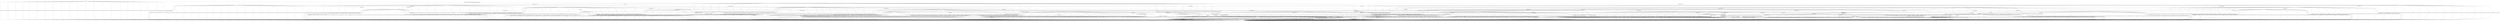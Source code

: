 digraph g {

	s0 [shape="circle" label="s0"];
	s1 [shape="circle" label="s1"];
	s2 [shape="circle" label="s2"];
	s3 [shape="circle" label="s3"];
	s4 [shape="circle" label="s4"];
	s5 [shape="circle" label="s5"];
	s6 [shape="circle" label="s6"];
	s7 [shape="circle" label="s7"];
	s8 [shape="circle" label="s8"];
	s9 [shape="circle" label="s9"];
	s10 [shape="circle" label="s10"];
	s11 [shape="circle" label="s11"];
	s12 [shape="circle" label="s12"];
	s13 [shape="circle" label="s13"];
	s14 [shape="circle" label="s14"];
	s15 [shape="circle" label="s15"];
	s16 [shape="circle" label="s16"];
	s17 [shape="circle" label="s17"];
	s18 [shape="circle" label="s18"];
	s19 [shape="circle" label="s19"];
	s20 [shape="circle" label="s20"];
	s21 [shape="circle" label="s21"];
	s22 [shape="circle" label="s22"];
	s23 [shape="circle" label="s23"];
	s24 [shape="circle" label="s24"];
	s25 [shape="circle" label="s25"];
	s26 [shape="circle" label="s26"];
	s27 [shape="circle" label="s27"];
	s28 [shape="circle" label="s28"];
	s29 [shape="circle" label="s29"];
	s30 [shape="circle" label="s30"];
	s31 [shape="circle" label="s31"];
	s0 -> s1 [label="ClientHelloRSAReset / SERVER_HELLOCERTIFICATECERTIFICATE_REQUESTSERVER_HELLO_DONE"];
	s0 -> s2 [label="ClientKeyExchange / Alert1.0ConnectionClosed"];
	s0 -> s2 [label="EmptyCertificate / Alert1.0ConnectionClosed"];
	s0 -> s2 [label="ChangeCipherSpec / Alert1.0ConnectionClosed"];
	s0 -> s2 [label="Finished / Alert1.0ConnectionClosed"];
	s0 -> s2 [label="ApplicationData / Alert2.10ConnectionClosed"];
	s0 -> s2 [label="ApplicationDataEmpty / Alert1.0ConnectionClosed"];
	s0 -> s2 [label="ClientCertificateValid / Alert1.0ConnectionClosed"];
	s0 -> s2 [label="ClientCertificateInvalid / Alert1.0ConnectionClosed"];
	s0 -> s2 [label="ClientCertificateVerify / Alert1.0ConnectionClosed"];
	s0 -> s2 [label="CertificateRequest / Alert2.10ConnectionClosed"];
	s0 -> s2 [label="HelloVerifyRequest / Alert2.10ConnectionClosed"];
	s0 -> s2 [label="DHClientKeyExchange / Alert1.0ConnectionClosed"];
	s0 -> s2 [label="DHEServerKeyExchange / Alert1.0ConnectionClosed"];
	s0 -> s2 [label="ECDHClientKeyExchange / Alert1.0ConnectionClosed"];
	s0 -> s2 [label="ECDHEServerKeyExchange / Alert1.0ConnectionClosed"];
	s0 -> s2 [label="ServerHelloDone / Alert1.0ConnectionClosed"];
	s0 -> s2 [label="Alert / Alert1.0ConnectionClosed"];
	s0 -> s2 [label="SSL2ClientHello / Alert1.0ConnectionClosed"];
	s0 -> s2 [label="HelloRequest / Alert2.10ConnectionClosed"];
	s0 -> s2 [label="EncryptedExtensionMessage / Alert1.0ConnectionClosed"];
	s0 -> s2 [label="ServerHello / Alert2.10ConnectionClosed"];
	s0 -> s2 [label="ClientCertificateVerifyInvalid / Alert1.0ConnectionClosed"];
	s1 -> s2 [label="ClientHelloRSAReset / Alert1.0ConnectionClosed"];
	s1 -> s2 [label="ClientKeyExchange / Alert1.0ConnectionClosed"];
	s1 -> s2 [label="EmptyCertificate / Alert1.0ConnectionClosed"];
	s1 -> s2 [label="ChangeCipherSpec / Alert1.0ConnectionClosed"];
	s1 -> s2 [label="Finished / Alert1.0ConnectionClosed"];
	s1 -> s2 [label="ApplicationData / Alert2.10ConnectionClosed"];
	s1 -> s2 [label="ApplicationDataEmpty / Alert1.0ConnectionClosed"];
	s1 -> s3 [label="ClientCertificateValid / Empty"];
	s1 -> s2 [label="ClientCertificateInvalid / Alert1.0ConnectionClosed"];
	s1 -> s2 [label="ClientCertificateVerify / Alert1.0ConnectionClosed"];
	s1 -> s4 [label="CertificateRequest / Empty"];
	s1 -> s2 [label="HelloVerifyRequest / Alert1.0ConnectionClosed"];
	s1 -> s2 [label="DHClientKeyExchange / Alert1.0ConnectionClosed"];
	s1 -> s2 [label="DHEServerKeyExchange / Alert1.0ConnectionClosed"];
	s1 -> s2 [label="ECDHClientKeyExchange / Alert1.0ConnectionClosed"];
	s1 -> s2 [label="ECDHEServerKeyExchange / Alert1.0ConnectionClosed"];
	s1 -> s2 [label="ServerHelloDone / Alert1.0ConnectionClosed"];
	s1 -> s2 [label="Alert / Alert1.0ConnectionClosed"];
	s1 -> s2 [label="SSL2ClientHello / Alert1.0ConnectionClosed"];
	s1 -> s2 [label="HelloRequest / Alert2.10ConnectionClosed"];
	s1 -> s2 [label="EncryptedExtensionMessage / Alert1.0ConnectionClosed"];
	s1 -> s6 [label="ServerHello / Empty"];
	s1 -> s2 [label="ClientCertificateVerifyInvalid / Alert1.0ConnectionClosed"];
	s2 -> s2 [label="ClientHelloRSAReset / ConnectionClosed"];
	s2 -> s2 [label="ClientKeyExchange / ConnectionClosed"];
	s2 -> s2 [label="EmptyCertificate / ConnectionClosed"];
	s2 -> s2 [label="ChangeCipherSpec / ConnectionClosed"];
	s2 -> s2 [label="Finished / ConnectionClosed"];
	s2 -> s2 [label="ApplicationData / ConnectionClosed"];
	s2 -> s2 [label="ApplicationDataEmpty / ConnectionClosed"];
	s2 -> s2 [label="ClientCertificateValid / ConnectionClosed"];
	s2 -> s2 [label="ClientCertificateInvalid / ConnectionClosed"];
	s2 -> s2 [label="ClientCertificateVerify / ConnectionClosed"];
	s2 -> s2 [label="CertificateRequest / ConnectionClosed"];
	s2 -> s2 [label="HelloVerifyRequest / ConnectionClosed"];
	s2 -> s2 [label="DHClientKeyExchange / ConnectionClosed"];
	s2 -> s2 [label="DHEServerKeyExchange / ConnectionClosed"];
	s2 -> s2 [label="ECDHClientKeyExchange / ConnectionClosed"];
	s2 -> s2 [label="ECDHEServerKeyExchange / ConnectionClosed"];
	s2 -> s2 [label="ServerHelloDone / ConnectionClosed"];
	s2 -> s2 [label="Alert / ConnectionClosed"];
	s2 -> s2 [label="SSL2ClientHello / ConnectionClosed"];
	s2 -> s2 [label="HelloRequest / ConnectionClosed"];
	s2 -> s2 [label="EncryptedExtensionMessage / ConnectionClosed"];
	s2 -> s2 [label="ServerHello / ConnectionClosed"];
	s2 -> s2 [label="ClientCertificateVerifyInvalid / ConnectionClosed"];
	s3 -> s2 [label="ClientHelloRSAReset / Alert1.0ConnectionClosed"];
	s3 -> s9 [label="ClientKeyExchange / Empty"];
	s3 -> s2 [label="EmptyCertificate / Alert1.0ConnectionClosed"];
	s3 -> s2 [label="ChangeCipherSpec / Alert1.0ConnectionClosed"];
	s3 -> s2 [label="Finished / Alert1.0ConnectionClosed"];
	s3 -> s2 [label="ApplicationData / Alert2.10ConnectionClosed"];
	s3 -> s2 [label="ApplicationDataEmpty / Alert1.0ConnectionClosed"];
	s3 -> s2 [label="ClientCertificateValid / Alert1.0ConnectionClosed"];
	s3 -> s2 [label="ClientCertificateInvalid / Alert1.0ConnectionClosed"];
	s3 -> s2 [label="ClientCertificateVerify / Alert1.0ConnectionClosed"];
	s3 -> s5 [label="CertificateRequest / Empty"];
	s3 -> s2 [label="HelloVerifyRequest / Alert1.0ConnectionClosed"];
	s3 -> s2 [label="DHClientKeyExchange / Alert1.0ConnectionClosed"];
	s3 -> s2 [label="DHEServerKeyExchange / Alert1.0ConnectionClosed"];
	s3 -> s2 [label="ECDHClientKeyExchange / Alert1.0ConnectionClosed"];
	s3 -> s2 [label="ECDHEServerKeyExchange / Alert1.0ConnectionClosed"];
	s3 -> s13 [label="ServerHelloDone / Empty"];
	s3 -> s2 [label="Alert / Alert1.0ConnectionClosed"];
	s3 -> s2 [label="SSL2ClientHello / Alert1.0ConnectionClosed"];
	s3 -> s2 [label="HelloRequest / Alert2.10ConnectionClosed"];
	s3 -> s2 [label="EncryptedExtensionMessage / Alert1.0ConnectionClosed"];
	s3 -> s7 [label="ServerHello / Empty"];
	s3 -> s2 [label="ClientCertificateVerifyInvalid / Alert1.0ConnectionClosed"];
	s4 -> s2 [label="ClientHelloRSAReset / Alert1.0ConnectionClosed"];
	s4 -> s2 [label="ClientKeyExchange / Alert1.0ConnectionClosed"];
	s4 -> s2 [label="EmptyCertificate / Alert1.0ConnectionClosed"];
	s4 -> s2 [label="ChangeCipherSpec / Alert1.0ConnectionClosed"];
	s4 -> s2 [label="Finished / Alert1.0ConnectionClosed"];
	s4 -> s2 [label="ApplicationData / Alert2.10ConnectionClosed"];
	s4 -> s2 [label="ApplicationDataEmpty / Alert1.0ConnectionClosed"];
	s4 -> s5 [label="ClientCertificateValid / Empty"];
	s4 -> s2 [label="ClientCertificateInvalid / Alert1.0ConnectionClosed"];
	s4 -> s2 [label="ClientCertificateVerify / Alert1.0ConnectionClosed"];
	s4 -> s2 [label="CertificateRequest / Alert1.0ConnectionClosed"];
	s4 -> s2 [label="HelloVerifyRequest / Alert1.0ConnectionClosed"];
	s4 -> s2 [label="DHClientKeyExchange / Alert1.0ConnectionClosed"];
	s4 -> s2 [label="DHEServerKeyExchange / Alert1.0ConnectionClosed"];
	s4 -> s2 [label="ECDHClientKeyExchange / Alert1.0ConnectionClosed"];
	s4 -> s2 [label="ECDHEServerKeyExchange / Alert1.0ConnectionClosed"];
	s4 -> s2 [label="ServerHelloDone / Alert1.0ConnectionClosed"];
	s4 -> s2 [label="Alert / Alert1.0ConnectionClosed"];
	s4 -> s2 [label="SSL2ClientHello / Alert1.0ConnectionClosed"];
	s4 -> s2 [label="HelloRequest / Alert2.10ConnectionClosed"];
	s4 -> s2 [label="EncryptedExtensionMessage / Alert1.0ConnectionClosed"];
	s4 -> s8 [label="ServerHello / Empty"];
	s4 -> s2 [label="ClientCertificateVerifyInvalid / Alert1.0ConnectionClosed"];
	s5 -> s2 [label="ClientHelloRSAReset / Alert1.0ConnectionClosed"];
	s5 -> s10 [label="ClientKeyExchange / Empty"];
	s5 -> s2 [label="EmptyCertificate / Alert1.0ConnectionClosed"];
	s5 -> s2 [label="ChangeCipherSpec / Alert1.0ConnectionClosed"];
	s5 -> s2 [label="Finished / Alert1.0ConnectionClosed"];
	s5 -> s2 [label="ApplicationData / Alert2.10ConnectionClosed"];
	s5 -> s2 [label="ApplicationDataEmpty / Alert1.0ConnectionClosed"];
	s5 -> s2 [label="ClientCertificateValid / Alert1.0ConnectionClosed"];
	s5 -> s2 [label="ClientCertificateInvalid / Alert1.0ConnectionClosed"];
	s5 -> s2 [label="ClientCertificateVerify / Alert1.0ConnectionClosed"];
	s5 -> s2 [label="CertificateRequest / Alert1.0ConnectionClosed"];
	s5 -> s2 [label="HelloVerifyRequest / Alert1.0ConnectionClosed"];
	s5 -> s2 [label="DHClientKeyExchange / Alert1.0ConnectionClosed"];
	s5 -> s2 [label="DHEServerKeyExchange / Alert1.0ConnectionClosed"];
	s5 -> s2 [label="ECDHClientKeyExchange / Alert1.0ConnectionClosed"];
	s5 -> s2 [label="ECDHEServerKeyExchange / Alert1.0ConnectionClosed"];
	s5 -> s15 [label="ServerHelloDone / Empty"];
	s5 -> s2 [label="Alert / Alert1.0ConnectionClosed"];
	s5 -> s2 [label="SSL2ClientHello / Alert1.0ConnectionClosed"];
	s5 -> s2 [label="HelloRequest / Alert2.10ConnectionClosed"];
	s5 -> s2 [label="EncryptedExtensionMessage / Alert1.0ConnectionClosed"];
	s5 -> s12 [label="ServerHello / Empty"];
	s5 -> s2 [label="ClientCertificateVerifyInvalid / Alert1.0ConnectionClosed"];
	s6 -> s2 [label="ClientHelloRSAReset / Alert1.0ConnectionClosed"];
	s6 -> s2 [label="ClientKeyExchange / Alert1.0ConnectionClosed"];
	s6 -> s2 [label="EmptyCertificate / Alert1.0ConnectionClosed"];
	s6 -> s2 [label="ChangeCipherSpec / Alert1.0ConnectionClosed"];
	s6 -> s2 [label="Finished / Alert1.0ConnectionClosed"];
	s6 -> s2 [label="ApplicationData / Alert2.10ConnectionClosed"];
	s6 -> s2 [label="ApplicationDataEmpty / Alert1.0ConnectionClosed"];
	s6 -> s7 [label="ClientCertificateValid / Empty"];
	s6 -> s2 [label="ClientCertificateInvalid / Alert1.0ConnectionClosed"];
	s6 -> s2 [label="ClientCertificateVerify / Alert1.0ConnectionClosed"];
	s6 -> s8 [label="CertificateRequest / Empty"];
	s6 -> s2 [label="HelloVerifyRequest / Alert1.0ConnectionClosed"];
	s6 -> s2 [label="DHClientKeyExchange / Alert1.0ConnectionClosed"];
	s6 -> s2 [label="DHEServerKeyExchange / Alert1.0ConnectionClosed"];
	s6 -> s2 [label="ECDHClientKeyExchange / Alert1.0ConnectionClosed"];
	s6 -> s2 [label="ECDHEServerKeyExchange / Alert1.0ConnectionClosed"];
	s6 -> s2 [label="ServerHelloDone / Alert1.0ConnectionClosed"];
	s6 -> s2 [label="Alert / Alert1.0ConnectionClosed"];
	s6 -> s2 [label="SSL2ClientHello / Alert1.0ConnectionClosed"];
	s6 -> s2 [label="HelloRequest / Alert2.10ConnectionClosed"];
	s6 -> s2 [label="EncryptedExtensionMessage / Alert1.0ConnectionClosed"];
	s6 -> s2 [label="ServerHello / Alert1.0ConnectionClosed"];
	s6 -> s2 [label="ClientCertificateVerifyInvalid / Alert1.0ConnectionClosed"];
	s7 -> s2 [label="ClientHelloRSAReset / Alert1.0ConnectionClosed"];
	s7 -> s11 [label="ClientKeyExchange / Empty"];
	s7 -> s2 [label="EmptyCertificate / Alert1.0ConnectionClosed"];
	s7 -> s2 [label="ChangeCipherSpec / Alert1.0ConnectionClosed"];
	s7 -> s2 [label="Finished / Alert1.0ConnectionClosed"];
	s7 -> s2 [label="ApplicationData / Alert2.10ConnectionClosed"];
	s7 -> s2 [label="ApplicationDataEmpty / Alert1.0ConnectionClosed"];
	s7 -> s2 [label="ClientCertificateValid / Alert1.0ConnectionClosed"];
	s7 -> s2 [label="ClientCertificateInvalid / Alert1.0ConnectionClosed"];
	s7 -> s2 [label="ClientCertificateVerify / Alert1.0ConnectionClosed"];
	s7 -> s12 [label="CertificateRequest / Empty"];
	s7 -> s2 [label="HelloVerifyRequest / Alert1.0ConnectionClosed"];
	s7 -> s2 [label="DHClientKeyExchange / Alert1.0ConnectionClosed"];
	s7 -> s2 [label="DHEServerKeyExchange / Alert1.0ConnectionClosed"];
	s7 -> s2 [label="ECDHClientKeyExchange / Alert1.0ConnectionClosed"];
	s7 -> s2 [label="ECDHEServerKeyExchange / Alert1.0ConnectionClosed"];
	s7 -> s16 [label="ServerHelloDone / Empty"];
	s7 -> s2 [label="Alert / Alert1.0ConnectionClosed"];
	s7 -> s2 [label="SSL2ClientHello / Alert1.0ConnectionClosed"];
	s7 -> s2 [label="HelloRequest / Alert2.10ConnectionClosed"];
	s7 -> s2 [label="EncryptedExtensionMessage / Alert1.0ConnectionClosed"];
	s7 -> s2 [label="ServerHello / Alert1.0ConnectionClosed"];
	s7 -> s2 [label="ClientCertificateVerifyInvalid / Alert1.0ConnectionClosed"];
	s8 -> s2 [label="ClientHelloRSAReset / Alert1.0ConnectionClosed"];
	s8 -> s2 [label="ClientKeyExchange / Alert1.0ConnectionClosed"];
	s8 -> s2 [label="EmptyCertificate / Alert1.0ConnectionClosed"];
	s8 -> s2 [label="ChangeCipherSpec / Alert1.0ConnectionClosed"];
	s8 -> s2 [label="Finished / Alert1.0ConnectionClosed"];
	s8 -> s2 [label="ApplicationData / Alert2.10ConnectionClosed"];
	s8 -> s2 [label="ApplicationDataEmpty / Alert1.0ConnectionClosed"];
	s8 -> s12 [label="ClientCertificateValid / Empty"];
	s8 -> s2 [label="ClientCertificateInvalid / Alert1.0ConnectionClosed"];
	s8 -> s2 [label="ClientCertificateVerify / Alert1.0ConnectionClosed"];
	s8 -> s2 [label="CertificateRequest / Alert1.0ConnectionClosed"];
	s8 -> s2 [label="HelloVerifyRequest / Alert1.0ConnectionClosed"];
	s8 -> s2 [label="DHClientKeyExchange / Alert1.0ConnectionClosed"];
	s8 -> s2 [label="DHEServerKeyExchange / Alert1.0ConnectionClosed"];
	s8 -> s2 [label="ECDHClientKeyExchange / Alert1.0ConnectionClosed"];
	s8 -> s2 [label="ECDHEServerKeyExchange / Alert1.0ConnectionClosed"];
	s8 -> s2 [label="ServerHelloDone / Alert1.0ConnectionClosed"];
	s8 -> s2 [label="Alert / Alert1.0ConnectionClosed"];
	s8 -> s2 [label="SSL2ClientHello / Alert1.0ConnectionClosed"];
	s8 -> s2 [label="HelloRequest / Alert2.10ConnectionClosed"];
	s8 -> s2 [label="EncryptedExtensionMessage / Alert1.0ConnectionClosed"];
	s8 -> s2 [label="ServerHello / Alert1.0ConnectionClosed"];
	s8 -> s2 [label="ClientCertificateVerifyInvalid / Alert1.0ConnectionClosed"];
	s9 -> s2 [label="ClientHelloRSAReset / Alert1.0ConnectionClosed"];
	s9 -> s2 [label="ClientKeyExchange / Alert1.0ConnectionClosed"];
	s9 -> s2 [label="EmptyCertificate / Alert1.0ConnectionClosed"];
	s9 -> s2 [label="ChangeCipherSpec / Alert1.0ConnectionClosed"];
	s9 -> s2 [label="Finished / Alert1.0ConnectionClosed"];
	s9 -> s2 [label="ApplicationData / Alert2.10ConnectionClosed"];
	s9 -> s2 [label="ApplicationDataEmpty / Alert1.0ConnectionClosed"];
	s9 -> s2 [label="ClientCertificateValid / Alert1.0ConnectionClosed"];
	s9 -> s2 [label="ClientCertificateInvalid / Alert1.0ConnectionClosed"];
	s9 -> s20 [label="ClientCertificateVerify / Empty"];
	s9 -> s24 [label="CertificateRequest / Empty"];
	s9 -> s2 [label="HelloVerifyRequest / Alert1.0ConnectionClosed"];
	s9 -> s2 [label="DHClientKeyExchange / Alert1.0ConnectionClosed"];
	s9 -> s2 [label="DHEServerKeyExchange / Alert1.0ConnectionClosed"];
	s9 -> s2 [label="ECDHClientKeyExchange / Alert1.0ConnectionClosed"];
	s9 -> s2 [label="ECDHEServerKeyExchange / Alert1.0ConnectionClosed"];
	s9 -> s25 [label="ServerHelloDone / Empty"];
	s9 -> s2 [label="Alert / Alert1.0ConnectionClosed"];
	s9 -> s2 [label="SSL2ClientHello / Alert1.0ConnectionClosed"];
	s9 -> s2 [label="HelloRequest / Alert2.10ConnectionClosed"];
	s9 -> s2 [label="EncryptedExtensionMessage / Alert1.0ConnectionClosed"];
	s9 -> s26 [label="ServerHello / Empty"];
	s9 -> s2 [label="ClientCertificateVerifyInvalid / Alert1.0ConnectionClosed"];
	s10 -> s2 [label="ClientHelloRSAReset / Alert1.0ConnectionClosed"];
	s10 -> s2 [label="ClientKeyExchange / Alert1.0ConnectionClosed"];
	s10 -> s2 [label="EmptyCertificate / Alert1.0ConnectionClosed"];
	s10 -> s2 [label="ChangeCipherSpec / Alert1.0ConnectionClosed"];
	s10 -> s2 [label="Finished / Alert1.0ConnectionClosed"];
	s10 -> s2 [label="ApplicationData / Alert2.10ConnectionClosed"];
	s10 -> s2 [label="ApplicationDataEmpty / Alert1.0ConnectionClosed"];
	s10 -> s2 [label="ClientCertificateValid / Alert1.0ConnectionClosed"];
	s10 -> s2 [label="ClientCertificateInvalid / Alert1.0ConnectionClosed"];
	s10 -> s21 [label="ClientCertificateVerify / Empty"];
	s10 -> s2 [label="CertificateRequest / Alert1.0ConnectionClosed"];
	s10 -> s2 [label="HelloVerifyRequest / Alert1.0ConnectionClosed"];
	s10 -> s2 [label="DHClientKeyExchange / Alert1.0ConnectionClosed"];
	s10 -> s2 [label="DHEServerKeyExchange / Alert1.0ConnectionClosed"];
	s10 -> s2 [label="ECDHClientKeyExchange / Alert1.0ConnectionClosed"];
	s10 -> s2 [label="ECDHEServerKeyExchange / Alert1.0ConnectionClosed"];
	s10 -> s28 [label="ServerHelloDone / Empty"];
	s10 -> s2 [label="Alert / Alert1.0ConnectionClosed"];
	s10 -> s2 [label="SSL2ClientHello / Alert1.0ConnectionClosed"];
	s10 -> s2 [label="HelloRequest / Alert2.10ConnectionClosed"];
	s10 -> s2 [label="EncryptedExtensionMessage / Alert1.0ConnectionClosed"];
	s10 -> s29 [label="ServerHello / Empty"];
	s10 -> s2 [label="ClientCertificateVerifyInvalid / Alert1.0ConnectionClosed"];
	s11 -> s2 [label="ClientHelloRSAReset / Alert1.0ConnectionClosed"];
	s11 -> s2 [label="ClientKeyExchange / Alert1.0ConnectionClosed"];
	s11 -> s2 [label="EmptyCertificate / Alert1.0ConnectionClosed"];
	s11 -> s2 [label="ChangeCipherSpec / Alert1.0ConnectionClosed"];
	s11 -> s2 [label="Finished / Alert1.0ConnectionClosed"];
	s11 -> s2 [label="ApplicationData / Alert2.10ConnectionClosed"];
	s11 -> s2 [label="ApplicationDataEmpty / Alert1.0ConnectionClosed"];
	s11 -> s2 [label="ClientCertificateValid / Alert1.0ConnectionClosed"];
	s11 -> s2 [label="ClientCertificateInvalid / Alert1.0ConnectionClosed"];
	s11 -> s23 [label="ClientCertificateVerify / Empty"];
	s11 -> s29 [label="CertificateRequest / Empty"];
	s11 -> s2 [label="HelloVerifyRequest / Alert1.0ConnectionClosed"];
	s11 -> s2 [label="DHClientKeyExchange / Alert1.0ConnectionClosed"];
	s11 -> s2 [label="DHEServerKeyExchange / Alert1.0ConnectionClosed"];
	s11 -> s2 [label="ECDHClientKeyExchange / Alert1.0ConnectionClosed"];
	s11 -> s2 [label="ECDHEServerKeyExchange / Alert1.0ConnectionClosed"];
	s11 -> s31 [label="ServerHelloDone / Empty"];
	s11 -> s2 [label="Alert / Alert1.0ConnectionClosed"];
	s11 -> s2 [label="SSL2ClientHello / Alert1.0ConnectionClosed"];
	s11 -> s2 [label="HelloRequest / Alert2.10ConnectionClosed"];
	s11 -> s2 [label="EncryptedExtensionMessage / Alert1.0ConnectionClosed"];
	s11 -> s2 [label="ServerHello / Alert1.0ConnectionClosed"];
	s11 -> s2 [label="ClientCertificateVerifyInvalid / Alert1.0ConnectionClosed"];
	s12 -> s2 [label="ClientHelloRSAReset / Alert1.0ConnectionClosed"];
	s12 -> s18 [label="ClientKeyExchange / Empty"];
	s12 -> s2 [label="EmptyCertificate / Alert1.0ConnectionClosed"];
	s12 -> s2 [label="ChangeCipherSpec / Alert1.0ConnectionClosed"];
	s12 -> s2 [label="Finished / Alert1.0ConnectionClosed"];
	s12 -> s2 [label="ApplicationData / Alert2.10ConnectionClosed"];
	s12 -> s2 [label="ApplicationDataEmpty / Alert1.0ConnectionClosed"];
	s12 -> s2 [label="ClientCertificateValid / Alert1.0ConnectionClosed"];
	s12 -> s2 [label="ClientCertificateInvalid / Alert1.0ConnectionClosed"];
	s12 -> s2 [label="ClientCertificateVerify / Alert1.0ConnectionClosed"];
	s12 -> s2 [label="CertificateRequest / Alert1.0ConnectionClosed"];
	s12 -> s2 [label="HelloVerifyRequest / Alert1.0ConnectionClosed"];
	s12 -> s2 [label="DHClientKeyExchange / Alert1.0ConnectionClosed"];
	s12 -> s2 [label="DHEServerKeyExchange / Alert1.0ConnectionClosed"];
	s12 -> s2 [label="ECDHClientKeyExchange / Alert1.0ConnectionClosed"];
	s12 -> s2 [label="ECDHEServerKeyExchange / Alert1.0ConnectionClosed"];
	s12 -> s30 [label="ServerHelloDone / Empty"];
	s12 -> s2 [label="Alert / Alert1.0ConnectionClosed"];
	s12 -> s2 [label="SSL2ClientHello / Alert1.0ConnectionClosed"];
	s12 -> s2 [label="HelloRequest / Alert2.10ConnectionClosed"];
	s12 -> s2 [label="EncryptedExtensionMessage / Alert1.0ConnectionClosed"];
	s12 -> s2 [label="ServerHello / Alert1.0ConnectionClosed"];
	s12 -> s2 [label="ClientCertificateVerifyInvalid / Alert1.0ConnectionClosed"];
	s13 -> s2 [label="ClientHelloRSAReset / Alert1.0ConnectionClosed"];
	s13 -> s14 [label="ClientKeyExchange / Empty"];
	s13 -> s2 [label="EmptyCertificate / Alert1.0ConnectionClosed"];
	s13 -> s2 [label="ChangeCipherSpec / Alert1.0ConnectionClosed"];
	s13 -> s2 [label="Finished / Alert1.0ConnectionClosed"];
	s13 -> s2 [label="ApplicationData / Alert2.10ConnectionClosed"];
	s13 -> s2 [label="ApplicationDataEmpty / Alert1.0ConnectionClosed"];
	s13 -> s2 [label="ClientCertificateValid / Alert1.0ConnectionClosed"];
	s13 -> s2 [label="ClientCertificateInvalid / Alert1.0ConnectionClosed"];
	s13 -> s2 [label="ClientCertificateVerify / Alert1.0ConnectionClosed"];
	s13 -> s15 [label="CertificateRequest / Empty"];
	s13 -> s2 [label="HelloVerifyRequest / Alert1.0ConnectionClosed"];
	s13 -> s2 [label="DHClientKeyExchange / Alert1.0ConnectionClosed"];
	s13 -> s2 [label="DHEServerKeyExchange / Alert1.0ConnectionClosed"];
	s13 -> s2 [label="ECDHClientKeyExchange / Alert1.0ConnectionClosed"];
	s13 -> s2 [label="ECDHEServerKeyExchange / Alert1.0ConnectionClosed"];
	s13 -> s2 [label="ServerHelloDone / Alert1.0ConnectionClosed"];
	s13 -> s2 [label="Alert / Alert1.0ConnectionClosed"];
	s13 -> s2 [label="SSL2ClientHello / Alert1.0ConnectionClosed"];
	s13 -> s2 [label="HelloRequest / Alert2.10ConnectionClosed"];
	s13 -> s2 [label="EncryptedExtensionMessage / Alert1.0ConnectionClosed"];
	s13 -> s16 [label="ServerHello / Empty"];
	s13 -> s2 [label="ClientCertificateVerifyInvalid / Alert1.0ConnectionClosed"];
	s14 -> s2 [label="ClientHelloRSAReset / Alert1.0ConnectionClosed"];
	s14 -> s2 [label="ClientKeyExchange / Alert1.0ConnectionClosed"];
	s14 -> s2 [label="EmptyCertificate / Alert1.0ConnectionClosed"];
	s14 -> s2 [label="ChangeCipherSpec / Alert1.0ConnectionClosed"];
	s14 -> s2 [label="Finished / Alert1.0ConnectionClosed"];
	s14 -> s2 [label="ApplicationData / Alert2.10ConnectionClosed"];
	s14 -> s2 [label="ApplicationDataEmpty / Alert1.0ConnectionClosed"];
	s14 -> s2 [label="ClientCertificateValid / Alert1.0ConnectionClosed"];
	s14 -> s2 [label="ClientCertificateInvalid / Alert1.0ConnectionClosed"];
	s14 -> s22 [label="ClientCertificateVerify / Empty"];
	s14 -> s28 [label="CertificateRequest / Empty"];
	s14 -> s2 [label="HelloVerifyRequest / Alert1.0ConnectionClosed"];
	s14 -> s2 [label="DHClientKeyExchange / Alert1.0ConnectionClosed"];
	s14 -> s2 [label="DHEServerKeyExchange / Alert1.0ConnectionClosed"];
	s14 -> s2 [label="ECDHClientKeyExchange / Alert1.0ConnectionClosed"];
	s14 -> s2 [label="ECDHEServerKeyExchange / Alert1.0ConnectionClosed"];
	s14 -> s2 [label="ServerHelloDone / Alert1.0ConnectionClosed"];
	s14 -> s2 [label="Alert / Alert1.0ConnectionClosed"];
	s14 -> s2 [label="SSL2ClientHello / Alert1.0ConnectionClosed"];
	s14 -> s2 [label="HelloRequest / Alert2.10ConnectionClosed"];
	s14 -> s2 [label="EncryptedExtensionMessage / Alert1.0ConnectionClosed"];
	s14 -> s31 [label="ServerHello / Empty"];
	s14 -> s2 [label="ClientCertificateVerifyInvalid / Alert1.0ConnectionClosed"];
	s15 -> s2 [label="ClientHelloRSAReset / Alert1.0ConnectionClosed"];
	s15 -> s17 [label="ClientKeyExchange / Empty"];
	s15 -> s2 [label="EmptyCertificate / Alert1.0ConnectionClosed"];
	s15 -> s2 [label="ChangeCipherSpec / Alert1.0ConnectionClosed"];
	s15 -> s2 [label="Finished / Alert1.0ConnectionClosed"];
	s15 -> s2 [label="ApplicationData / Alert2.10ConnectionClosed"];
	s15 -> s2 [label="ApplicationDataEmpty / Alert1.0ConnectionClosed"];
	s15 -> s2 [label="ClientCertificateValid / Alert1.0ConnectionClosed"];
	s15 -> s2 [label="ClientCertificateInvalid / Alert1.0ConnectionClosed"];
	s15 -> s2 [label="ClientCertificateVerify / Alert1.0ConnectionClosed"];
	s15 -> s2 [label="CertificateRequest / Alert1.0ConnectionClosed"];
	s15 -> s2 [label="HelloVerifyRequest / Alert1.0ConnectionClosed"];
	s15 -> s2 [label="DHClientKeyExchange / Alert1.0ConnectionClosed"];
	s15 -> s2 [label="DHEServerKeyExchange / Alert1.0ConnectionClosed"];
	s15 -> s2 [label="ECDHClientKeyExchange / Alert1.0ConnectionClosed"];
	s15 -> s2 [label="ECDHEServerKeyExchange / Alert1.0ConnectionClosed"];
	s15 -> s2 [label="ServerHelloDone / Alert1.0ConnectionClosed"];
	s15 -> s2 [label="Alert / Alert1.0ConnectionClosed"];
	s15 -> s2 [label="SSL2ClientHello / Alert1.0ConnectionClosed"];
	s15 -> s2 [label="HelloRequest / Alert2.10ConnectionClosed"];
	s15 -> s2 [label="EncryptedExtensionMessage / Alert1.0ConnectionClosed"];
	s15 -> s30 [label="ServerHello / Empty"];
	s15 -> s2 [label="ClientCertificateVerifyInvalid / Alert1.0ConnectionClosed"];
	s16 -> s2 [label="ClientHelloRSAReset / Alert1.0ConnectionClosed"];
	s16 -> s19 [label="ClientKeyExchange / Empty"];
	s16 -> s2 [label="EmptyCertificate / Alert1.0ConnectionClosed"];
	s16 -> s2 [label="ChangeCipherSpec / Alert1.0ConnectionClosed"];
	s16 -> s2 [label="Finished / Alert1.0ConnectionClosed"];
	s16 -> s2 [label="ApplicationData / Alert2.10ConnectionClosed"];
	s16 -> s2 [label="ApplicationDataEmpty / Alert1.0ConnectionClosed"];
	s16 -> s2 [label="ClientCertificateValid / Alert1.0ConnectionClosed"];
	s16 -> s2 [label="ClientCertificateInvalid / Alert1.0ConnectionClosed"];
	s16 -> s2 [label="ClientCertificateVerify / Alert1.0ConnectionClosed"];
	s16 -> s30 [label="CertificateRequest / Empty"];
	s16 -> s2 [label="HelloVerifyRequest / Alert1.0ConnectionClosed"];
	s16 -> s2 [label="DHClientKeyExchange / Alert1.0ConnectionClosed"];
	s16 -> s2 [label="DHEServerKeyExchange / Alert1.0ConnectionClosed"];
	s16 -> s2 [label="ECDHClientKeyExchange / Alert1.0ConnectionClosed"];
	s16 -> s2 [label="ECDHEServerKeyExchange / Alert1.0ConnectionClosed"];
	s16 -> s2 [label="ServerHelloDone / Alert1.0ConnectionClosed"];
	s16 -> s2 [label="Alert / Alert1.0ConnectionClosed"];
	s16 -> s2 [label="SSL2ClientHello / Alert1.0ConnectionClosed"];
	s16 -> s2 [label="HelloRequest / Alert2.10ConnectionClosed"];
	s16 -> s2 [label="EncryptedExtensionMessage / Alert1.0ConnectionClosed"];
	s16 -> s2 [label="ServerHello / Alert1.0ConnectionClosed"];
	s16 -> s2 [label="ClientCertificateVerifyInvalid / Alert1.0ConnectionClosed"];
	s17 -> s2 [label="ClientHelloRSAReset / Alert1.0ConnectionClosed"];
	s17 -> s2 [label="ClientKeyExchange / Alert1.0ConnectionClosed"];
	s17 -> s2 [label="EmptyCertificate / Alert1.0ConnectionClosed"];
	s17 -> s2 [label="ChangeCipherSpec / Alert1.0ConnectionClosed"];
	s17 -> s2 [label="Finished / Alert1.0ConnectionClosed"];
	s17 -> s2 [label="ApplicationData / Alert2.10ConnectionClosed"];
	s17 -> s2 [label="ApplicationDataEmpty / Alert1.0ConnectionClosed"];
	s17 -> s2 [label="ClientCertificateValid / Alert1.0ConnectionClosed"];
	s17 -> s2 [label="ClientCertificateInvalid / Alert1.0ConnectionClosed"];
	s17 -> s28 [label="ClientCertificateVerify / Empty"];
	s17 -> s2 [label="CertificateRequest / Alert1.0ConnectionClosed"];
	s17 -> s2 [label="HelloVerifyRequest / Alert1.0ConnectionClosed"];
	s17 -> s2 [label="DHClientKeyExchange / Alert1.0ConnectionClosed"];
	s17 -> s2 [label="DHEServerKeyExchange / Alert1.0ConnectionClosed"];
	s17 -> s2 [label="ECDHClientKeyExchange / Alert1.0ConnectionClosed"];
	s17 -> s2 [label="ECDHEServerKeyExchange / Alert1.0ConnectionClosed"];
	s17 -> s2 [label="ServerHelloDone / Alert1.0ConnectionClosed"];
	s17 -> s2 [label="Alert / Alert1.0ConnectionClosed"];
	s17 -> s2 [label="SSL2ClientHello / Alert1.0ConnectionClosed"];
	s17 -> s2 [label="HelloRequest / Alert2.10ConnectionClosed"];
	s17 -> s2 [label="EncryptedExtensionMessage / Alert1.0ConnectionClosed"];
	s17 -> s29 [label="ServerHello / Empty"];
	s17 -> s2 [label="ClientCertificateVerifyInvalid / Alert1.0ConnectionClosed"];
	s18 -> s2 [label="ClientHelloRSAReset / Alert1.0ConnectionClosed"];
	s18 -> s2 [label="ClientKeyExchange / Alert1.0ConnectionClosed"];
	s18 -> s2 [label="EmptyCertificate / Alert1.0ConnectionClosed"];
	s18 -> s2 [label="ChangeCipherSpec / Alert1.0ConnectionClosed"];
	s18 -> s2 [label="Finished / Alert1.0ConnectionClosed"];
	s18 -> s2 [label="ApplicationData / Alert2.10ConnectionClosed"];
	s18 -> s2 [label="ApplicationDataEmpty / Alert1.0ConnectionClosed"];
	s18 -> s2 [label="ClientCertificateValid / Alert1.0ConnectionClosed"];
	s18 -> s2 [label="ClientCertificateInvalid / Alert1.0ConnectionClosed"];
	s18 -> s29 [label="ClientCertificateVerify / Empty"];
	s18 -> s2 [label="CertificateRequest / Alert1.0ConnectionClosed"];
	s18 -> s2 [label="HelloVerifyRequest / Alert1.0ConnectionClosed"];
	s18 -> s2 [label="DHClientKeyExchange / Alert1.0ConnectionClosed"];
	s18 -> s2 [label="DHEServerKeyExchange / Alert1.0ConnectionClosed"];
	s18 -> s2 [label="ECDHClientKeyExchange / Alert1.0ConnectionClosed"];
	s18 -> s2 [label="ECDHEServerKeyExchange / Alert1.0ConnectionClosed"];
	s18 -> s29 [label="ServerHelloDone / Empty"];
	s18 -> s2 [label="Alert / Alert1.0ConnectionClosed"];
	s18 -> s2 [label="SSL2ClientHello / Alert1.0ConnectionClosed"];
	s18 -> s2 [label="HelloRequest / Alert2.10ConnectionClosed"];
	s18 -> s2 [label="EncryptedExtensionMessage / Alert1.0ConnectionClosed"];
	s18 -> s2 [label="ServerHello / Alert1.0ConnectionClosed"];
	s18 -> s2 [label="ClientCertificateVerifyInvalid / Alert1.0ConnectionClosed"];
	s19 -> s2 [label="ClientHelloRSAReset / Alert1.0ConnectionClosed"];
	s19 -> s2 [label="ClientKeyExchange / Alert1.0ConnectionClosed"];
	s19 -> s2 [label="EmptyCertificate / Alert1.0ConnectionClosed"];
	s19 -> s2 [label="ChangeCipherSpec / Alert1.0ConnectionClosed"];
	s19 -> s2 [label="Finished / Alert1.0ConnectionClosed"];
	s19 -> s2 [label="ApplicationData / Alert2.10ConnectionClosed"];
	s19 -> s2 [label="ApplicationDataEmpty / Alert1.0ConnectionClosed"];
	s19 -> s2 [label="ClientCertificateValid / Alert1.0ConnectionClosed"];
	s19 -> s2 [label="ClientCertificateInvalid / Alert1.0ConnectionClosed"];
	s19 -> s31 [label="ClientCertificateVerify / Empty"];
	s19 -> s29 [label="CertificateRequest / Empty"];
	s19 -> s2 [label="HelloVerifyRequest / Alert1.0ConnectionClosed"];
	s19 -> s2 [label="DHClientKeyExchange / Alert1.0ConnectionClosed"];
	s19 -> s2 [label="DHEServerKeyExchange / Alert1.0ConnectionClosed"];
	s19 -> s2 [label="ECDHClientKeyExchange / Alert1.0ConnectionClosed"];
	s19 -> s2 [label="ECDHEServerKeyExchange / Alert1.0ConnectionClosed"];
	s19 -> s2 [label="ServerHelloDone / Alert1.0ConnectionClosed"];
	s19 -> s2 [label="Alert / Alert1.0ConnectionClosed"];
	s19 -> s2 [label="SSL2ClientHello / Alert1.0ConnectionClosed"];
	s19 -> s2 [label="HelloRequest / Alert2.10ConnectionClosed"];
	s19 -> s2 [label="EncryptedExtensionMessage / Alert1.0ConnectionClosed"];
	s19 -> s2 [label="ServerHello / Alert1.0ConnectionClosed"];
	s19 -> s2 [label="ClientCertificateVerifyInvalid / Alert1.0ConnectionClosed"];
	s20 -> s2 [label="ClientHelloRSAReset / Alert1.0ConnectionClosed"];
	s20 -> s2 [label="ClientKeyExchange / Alert1.0ConnectionClosed"];
	s20 -> s2 [label="EmptyCertificate / Alert1.0ConnectionClosed"];
	s20 -> s27 [label="ChangeCipherSpec / Empty"];
	s20 -> s2 [label="Finished / Alert1.0ConnectionClosed"];
	s20 -> s2 [label="ApplicationData / Alert2.10ConnectionClosed"];
	s20 -> s2 [label="ApplicationDataEmpty / Alert1.0ConnectionClosed"];
	s20 -> s2 [label="ClientCertificateValid / Alert1.0ConnectionClosed"];
	s20 -> s2 [label="ClientCertificateInvalid / Alert1.0ConnectionClosed"];
	s20 -> s2 [label="ClientCertificateVerify / Alert1.0ConnectionClosed"];
	s20 -> s21 [label="CertificateRequest / Empty"];
	s20 -> s2 [label="HelloVerifyRequest / Alert1.0ConnectionClosed"];
	s20 -> s2 [label="DHClientKeyExchange / Alert1.0ConnectionClosed"];
	s20 -> s2 [label="DHEServerKeyExchange / Alert1.0ConnectionClosed"];
	s20 -> s2 [label="ECDHClientKeyExchange / Alert1.0ConnectionClosed"];
	s20 -> s2 [label="ECDHEServerKeyExchange / Alert1.0ConnectionClosed"];
	s20 -> s22 [label="ServerHelloDone / Empty"];
	s20 -> s2 [label="Alert / Alert1.0ConnectionClosed"];
	s20 -> s2 [label="SSL2ClientHello / Alert1.0ConnectionClosed"];
	s20 -> s2 [label="HelloRequest / Alert2.10ConnectionClosed"];
	s20 -> s2 [label="EncryptedExtensionMessage / Alert1.0ConnectionClosed"];
	s20 -> s23 [label="ServerHello / Empty"];
	s20 -> s2 [label="ClientCertificateVerifyInvalid / Alert1.0ConnectionClosed"];
	s21 -> s2 [label="ClientHelloRSAReset / Alert1.0ConnectionClosed"];
	s21 -> s2 [label="ClientKeyExchange / Alert1.0ConnectionClosed"];
	s21 -> s2 [label="EmptyCertificate / Alert1.0ConnectionClosed"];
	s21 -> s24 [label="ChangeCipherSpec / Empty"];
	s21 -> s2 [label="Finished / Alert1.0ConnectionClosed"];
	s21 -> s2 [label="ApplicationData / Alert2.10ConnectionClosed"];
	s21 -> s2 [label="ApplicationDataEmpty / Alert1.0ConnectionClosed"];
	s21 -> s2 [label="ClientCertificateValid / Alert1.0ConnectionClosed"];
	s21 -> s2 [label="ClientCertificateInvalid / Alert1.0ConnectionClosed"];
	s21 -> s2 [label="ClientCertificateVerify / Alert1.0ConnectionClosed"];
	s21 -> s2 [label="CertificateRequest / Alert1.0ConnectionClosed"];
	s21 -> s2 [label="HelloVerifyRequest / Alert1.0ConnectionClosed"];
	s21 -> s2 [label="DHClientKeyExchange / Alert1.0ConnectionClosed"];
	s21 -> s2 [label="DHEServerKeyExchange / Alert1.0ConnectionClosed"];
	s21 -> s2 [label="ECDHClientKeyExchange / Alert1.0ConnectionClosed"];
	s21 -> s2 [label="ECDHEServerKeyExchange / Alert1.0ConnectionClosed"];
	s21 -> s28 [label="ServerHelloDone / Empty"];
	s21 -> s2 [label="Alert / Alert1.0ConnectionClosed"];
	s21 -> s2 [label="SSL2ClientHello / Alert1.0ConnectionClosed"];
	s21 -> s2 [label="HelloRequest / Alert2.10ConnectionClosed"];
	s21 -> s2 [label="EncryptedExtensionMessage / Alert1.0ConnectionClosed"];
	s21 -> s29 [label="ServerHello / Empty"];
	s21 -> s2 [label="ClientCertificateVerifyInvalid / Alert1.0ConnectionClosed"];
	s22 -> s2 [label="ClientHelloRSAReset / Alert1.0ConnectionClosed"];
	s22 -> s2 [label="ClientKeyExchange / Alert1.0ConnectionClosed"];
	s22 -> s2 [label="EmptyCertificate / Alert1.0ConnectionClosed"];
	s22 -> s25 [label="ChangeCipherSpec / Empty"];
	s22 -> s2 [label="Finished / Alert1.0ConnectionClosed"];
	s22 -> s2 [label="ApplicationData / Alert2.10ConnectionClosed"];
	s22 -> s2 [label="ApplicationDataEmpty / Alert1.0ConnectionClosed"];
	s22 -> s2 [label="ClientCertificateValid / Alert1.0ConnectionClosed"];
	s22 -> s2 [label="ClientCertificateInvalid / Alert1.0ConnectionClosed"];
	s22 -> s2 [label="ClientCertificateVerify / Alert1.0ConnectionClosed"];
	s22 -> s28 [label="CertificateRequest / Empty"];
	s22 -> s2 [label="HelloVerifyRequest / Alert1.0ConnectionClosed"];
	s22 -> s2 [label="DHClientKeyExchange / Alert1.0ConnectionClosed"];
	s22 -> s2 [label="DHEServerKeyExchange / Alert1.0ConnectionClosed"];
	s22 -> s2 [label="ECDHClientKeyExchange / Alert1.0ConnectionClosed"];
	s22 -> s2 [label="ECDHEServerKeyExchange / Alert1.0ConnectionClosed"];
	s22 -> s2 [label="ServerHelloDone / Alert1.0ConnectionClosed"];
	s22 -> s2 [label="Alert / Alert1.0ConnectionClosed"];
	s22 -> s2 [label="SSL2ClientHello / Alert1.0ConnectionClosed"];
	s22 -> s2 [label="HelloRequest / Alert2.10ConnectionClosed"];
	s22 -> s2 [label="EncryptedExtensionMessage / Alert1.0ConnectionClosed"];
	s22 -> s31 [label="ServerHello / Empty"];
	s22 -> s2 [label="ClientCertificateVerifyInvalid / Alert1.0ConnectionClosed"];
	s23 -> s2 [label="ClientHelloRSAReset / Alert1.0ConnectionClosed"];
	s23 -> s2 [label="ClientKeyExchange / Alert1.0ConnectionClosed"];
	s23 -> s2 [label="EmptyCertificate / Alert1.0ConnectionClosed"];
	s23 -> s26 [label="ChangeCipherSpec / Empty"];
	s23 -> s2 [label="Finished / Alert1.0ConnectionClosed"];
	s23 -> s2 [label="ApplicationData / Alert2.10ConnectionClosed"];
	s23 -> s2 [label="ApplicationDataEmpty / Alert1.0ConnectionClosed"];
	s23 -> s2 [label="ClientCertificateValid / Alert1.0ConnectionClosed"];
	s23 -> s2 [label="ClientCertificateInvalid / Alert1.0ConnectionClosed"];
	s23 -> s2 [label="ClientCertificateVerify / Alert1.0ConnectionClosed"];
	s23 -> s29 [label="CertificateRequest / Empty"];
	s23 -> s2 [label="HelloVerifyRequest / Alert1.0ConnectionClosed"];
	s23 -> s2 [label="DHClientKeyExchange / Alert1.0ConnectionClosed"];
	s23 -> s2 [label="DHEServerKeyExchange / Alert1.0ConnectionClosed"];
	s23 -> s2 [label="ECDHClientKeyExchange / Alert1.0ConnectionClosed"];
	s23 -> s2 [label="ECDHEServerKeyExchange / Alert1.0ConnectionClosed"];
	s23 -> s31 [label="ServerHelloDone / Empty"];
	s23 -> s2 [label="Alert / Alert1.0ConnectionClosed"];
	s23 -> s2 [label="SSL2ClientHello / Alert1.0ConnectionClosed"];
	s23 -> s2 [label="HelloRequest / Alert2.10ConnectionClosed"];
	s23 -> s2 [label="EncryptedExtensionMessage / Alert1.0ConnectionClosed"];
	s23 -> s2 [label="ServerHello / Alert1.0ConnectionClosed"];
	s23 -> s2 [label="ClientCertificateVerifyInvalid / Alert1.0ConnectionClosed"];
	s24 -> s2 [label="ClientHelloRSAReset / Alert1.0ConnectionClosed"];
	s24 -> s2 [label="ClientKeyExchange / Alert1.0ConnectionClosed"];
	s24 -> s2 [label="EmptyCertificate / Alert1.0ConnectionClosed"];
	s24 -> s2 [label="ChangeCipherSpec / Alert1.0ConnectionClosed"];
	s24 -> s2 [label="Finished / Alert1.0ConnectionClosed"];
	s24 -> s2 [label="ApplicationData / Alert2.10ConnectionClosed"];
	s24 -> s2 [label="ApplicationDataEmpty / Alert1.0ConnectionClosed"];
	s24 -> s2 [label="ClientCertificateValid / Alert1.0ConnectionClosed"];
	s24 -> s2 [label="ClientCertificateInvalid / Alert1.0ConnectionClosed"];
	s24 -> s2 [label="ClientCertificateVerify / Alert1.0ConnectionClosed"];
	s24 -> s2 [label="CertificateRequest / Alert1.0ConnectionClosed"];
	s24 -> s2 [label="HelloVerifyRequest / Alert1.0ConnectionClosed"];
	s24 -> s2 [label="DHClientKeyExchange / Alert1.0ConnectionClosed"];
	s24 -> s2 [label="DHEServerKeyExchange / Alert1.0ConnectionClosed"];
	s24 -> s2 [label="ECDHClientKeyExchange / Alert1.0ConnectionClosed"];
	s24 -> s2 [label="ECDHEServerKeyExchange / Alert1.0ConnectionClosed"];
	s24 -> s28 [label="ServerHelloDone / Empty"];
	s24 -> s2 [label="Alert / Alert1.0ConnectionClosed"];
	s24 -> s2 [label="SSL2ClientHello / Alert1.0ConnectionClosed"];
	s24 -> s2 [label="HelloRequest / Alert2.10ConnectionClosed"];
	s24 -> s2 [label="EncryptedExtensionMessage / Alert1.0ConnectionClosed"];
	s24 -> s29 [label="ServerHello / Empty"];
	s24 -> s2 [label="ClientCertificateVerifyInvalid / Alert1.0ConnectionClosed"];
	s25 -> s2 [label="ClientHelloRSAReset / Alert1.0ConnectionClosed"];
	s25 -> s2 [label="ClientKeyExchange / Alert1.0ConnectionClosed"];
	s25 -> s2 [label="EmptyCertificate / Alert1.0ConnectionClosed"];
	s25 -> s2 [label="ChangeCipherSpec / Alert1.0ConnectionClosed"];
	s25 -> s2 [label="Finished / Alert1.0ConnectionClosed"];
	s25 -> s2 [label="ApplicationData / Alert2.10ConnectionClosed"];
	s25 -> s2 [label="ApplicationDataEmpty / Alert1.0ConnectionClosed"];
	s25 -> s2 [label="ClientCertificateValid / Alert1.0ConnectionClosed"];
	s25 -> s2 [label="ClientCertificateInvalid / Alert1.0ConnectionClosed"];
	s25 -> s2 [label="ClientCertificateVerify / Alert1.0ConnectionClosed"];
	s25 -> s28 [label="CertificateRequest / Empty"];
	s25 -> s2 [label="HelloVerifyRequest / Alert1.0ConnectionClosed"];
	s25 -> s2 [label="DHClientKeyExchange / Alert1.0ConnectionClosed"];
	s25 -> s2 [label="DHEServerKeyExchange / Alert1.0ConnectionClosed"];
	s25 -> s2 [label="ECDHClientKeyExchange / Alert1.0ConnectionClosed"];
	s25 -> s2 [label="ECDHEServerKeyExchange / Alert1.0ConnectionClosed"];
	s25 -> s2 [label="ServerHelloDone / Alert1.0ConnectionClosed"];
	s25 -> s2 [label="Alert / Alert1.0ConnectionClosed"];
	s25 -> s2 [label="SSL2ClientHello / Alert1.0ConnectionClosed"];
	s25 -> s2 [label="HelloRequest / Alert2.10ConnectionClosed"];
	s25 -> s2 [label="EncryptedExtensionMessage / Alert1.0ConnectionClosed"];
	s25 -> s31 [label="ServerHello / Empty"];
	s25 -> s2 [label="ClientCertificateVerifyInvalid / Alert1.0ConnectionClosed"];
	s26 -> s2 [label="ClientHelloRSAReset / Alert1.0ConnectionClosed"];
	s26 -> s2 [label="ClientKeyExchange / Alert1.0ConnectionClosed"];
	s26 -> s2 [label="EmptyCertificate / Alert1.0ConnectionClosed"];
	s26 -> s2 [label="ChangeCipherSpec / Alert1.0ConnectionClosed"];
	s26 -> s2 [label="Finished / Alert1.0ConnectionClosed"];
	s26 -> s2 [label="ApplicationData / Alert2.10ConnectionClosed"];
	s26 -> s2 [label="ApplicationDataEmpty / Alert1.0ConnectionClosed"];
	s26 -> s2 [label="ClientCertificateValid / Alert1.0ConnectionClosed"];
	s26 -> s2 [label="ClientCertificateInvalid / Alert1.0ConnectionClosed"];
	s26 -> s2 [label="ClientCertificateVerify / Alert1.0ConnectionClosed"];
	s26 -> s29 [label="CertificateRequest / Empty"];
	s26 -> s2 [label="HelloVerifyRequest / Alert1.0ConnectionClosed"];
	s26 -> s2 [label="DHClientKeyExchange / Alert1.0ConnectionClosed"];
	s26 -> s2 [label="DHEServerKeyExchange / Alert1.0ConnectionClosed"];
	s26 -> s2 [label="ECDHClientKeyExchange / Alert1.0ConnectionClosed"];
	s26 -> s2 [label="ECDHEServerKeyExchange / Alert1.0ConnectionClosed"];
	s26 -> s31 [label="ServerHelloDone / Empty"];
	s26 -> s2 [label="Alert / Alert1.0ConnectionClosed"];
	s26 -> s2 [label="SSL2ClientHello / Alert1.0ConnectionClosed"];
	s26 -> s2 [label="HelloRequest / Alert2.10ConnectionClosed"];
	s26 -> s2 [label="EncryptedExtensionMessage / Alert1.0ConnectionClosed"];
	s26 -> s2 [label="ServerHello / Alert1.0ConnectionClosed"];
	s26 -> s2 [label="ClientCertificateVerifyInvalid / Alert1.0ConnectionClosed"];
	s27 -> s2 [label="ClientHelloRSAReset / Alert1.0ConnectionClosed"];
	s27 -> s2 [label="ClientKeyExchange / Alert1.0ConnectionClosed"];
	s27 -> s2 [label="EmptyCertificate / Alert1.0ConnectionClosed"];
	s27 -> s2 [label="ChangeCipherSpec / Alert1.0ConnectionClosed"];
	s27 -> s29 [label="Finished / CHANGE_CIPHER_SPECFINISHED"];
	s27 -> s2 [label="ApplicationData / Alert2.10ConnectionClosed"];
	s27 -> s2 [label="ApplicationDataEmpty / Alert2.10ConnectionClosed"];
	s27 -> s2 [label="ClientCertificateValid / Alert1.0ConnectionClosed"];
	s27 -> s2 [label="ClientCertificateInvalid / Alert1.0ConnectionClosed"];
	s27 -> s2 [label="ClientCertificateVerify / Alert1.0ConnectionClosed"];
	s27 -> s24 [label="CertificateRequest / Empty"];
	s27 -> s2 [label="HelloVerifyRequest / Alert1.0ConnectionClosed"];
	s27 -> s2 [label="DHClientKeyExchange / Alert1.0ConnectionClosed"];
	s27 -> s2 [label="DHEServerKeyExchange / Alert1.0ConnectionClosed"];
	s27 -> s2 [label="ECDHClientKeyExchange / Alert1.0ConnectionClosed"];
	s27 -> s2 [label="ECDHEServerKeyExchange / Alert1.0ConnectionClosed"];
	s27 -> s25 [label="ServerHelloDone / Empty"];
	s27 -> s2 [label="Alert / Alert1.0ConnectionClosed"];
	s27 -> s2 [label="SSL2ClientHello / Alert1.0ConnectionClosed"];
	s27 -> s2 [label="HelloRequest / Alert2.10ConnectionClosed"];
	s27 -> s2 [label="EncryptedExtensionMessage / Alert1.0ConnectionClosed"];
	s27 -> s26 [label="ServerHello / Empty"];
	s27 -> s2 [label="ClientCertificateVerifyInvalid / Alert1.0ConnectionClosed"];
	s28 -> s2 [label="ClientHelloRSAReset / Alert1.0ConnectionClosed"];
	s28 -> s2 [label="ClientKeyExchange / Alert1.0ConnectionClosed"];
	s28 -> s2 [label="EmptyCertificate / Alert1.0ConnectionClosed"];
	s28 -> s2 [label="ChangeCipherSpec / Alert1.0ConnectionClosed"];
	s28 -> s2 [label="Finished / Alert1.0ConnectionClosed"];
	s28 -> s2 [label="ApplicationData / Alert2.10ConnectionClosed"];
	s28 -> s2 [label="ApplicationDataEmpty / Alert1.0ConnectionClosed"];
	s28 -> s2 [label="ClientCertificateValid / Alert1.0ConnectionClosed"];
	s28 -> s2 [label="ClientCertificateInvalid / Alert1.0ConnectionClosed"];
	s28 -> s2 [label="ClientCertificateVerify / Alert1.0ConnectionClosed"];
	s28 -> s2 [label="CertificateRequest / Alert1.0ConnectionClosed"];
	s28 -> s2 [label="HelloVerifyRequest / Alert1.0ConnectionClosed"];
	s28 -> s2 [label="DHClientKeyExchange / Alert1.0ConnectionClosed"];
	s28 -> s2 [label="DHEServerKeyExchange / Alert1.0ConnectionClosed"];
	s28 -> s2 [label="ECDHClientKeyExchange / Alert1.0ConnectionClosed"];
	s28 -> s2 [label="ECDHEServerKeyExchange / Alert1.0ConnectionClosed"];
	s28 -> s2 [label="ServerHelloDone / Alert1.0ConnectionClosed"];
	s28 -> s2 [label="Alert / Alert1.0ConnectionClosed"];
	s28 -> s2 [label="SSL2ClientHello / Alert1.0ConnectionClosed"];
	s28 -> s2 [label="HelloRequest / Alert2.10ConnectionClosed"];
	s28 -> s2 [label="EncryptedExtensionMessage / Alert1.0ConnectionClosed"];
	s28 -> s29 [label="ServerHello / Empty"];
	s28 -> s2 [label="ClientCertificateVerifyInvalid / Alert1.0ConnectionClosed"];
	s29 -> s2 [label="ClientHelloRSAReset / Alert1.0ConnectionClosed"];
	s29 -> s2 [label="ClientKeyExchange / Alert1.0ConnectionClosed"];
	s29 -> s2 [label="EmptyCertificate / Alert1.0ConnectionClosed"];
	s29 -> s2 [label="ChangeCipherSpec / Alert1.0ConnectionClosed"];
	s29 -> s2 [label="Finished / Alert1.0ConnectionClosed"];
	s29 -> s2 [label="ApplicationData / Alert2.10ConnectionClosed"];
	s29 -> s2 [label="ApplicationDataEmpty / Alert1.0ConnectionClosed"];
	s29 -> s2 [label="ClientCertificateValid / Alert1.0ConnectionClosed"];
	s29 -> s2 [label="ClientCertificateInvalid / Alert1.0ConnectionClosed"];
	s29 -> s2 [label="ClientCertificateVerify / Alert1.0ConnectionClosed"];
	s29 -> s2 [label="CertificateRequest / Alert1.0ConnectionClosed"];
	s29 -> s2 [label="HelloVerifyRequest / Alert1.0ConnectionClosed"];
	s29 -> s2 [label="DHClientKeyExchange / Alert1.0ConnectionClosed"];
	s29 -> s2 [label="DHEServerKeyExchange / Alert1.0ConnectionClosed"];
	s29 -> s2 [label="ECDHClientKeyExchange / Alert1.0ConnectionClosed"];
	s29 -> s2 [label="ECDHEServerKeyExchange / Alert1.0ConnectionClosed"];
	s29 -> s29 [label="ServerHelloDone / Empty"];
	s29 -> s2 [label="Alert / Alert1.0ConnectionClosed"];
	s29 -> s2 [label="SSL2ClientHello / Alert1.0ConnectionClosed"];
	s29 -> s2 [label="HelloRequest / Alert2.10ConnectionClosed"];
	s29 -> s2 [label="EncryptedExtensionMessage / Alert1.0ConnectionClosed"];
	s29 -> s2 [label="ServerHello / Alert1.0ConnectionClosed"];
	s29 -> s2 [label="ClientCertificateVerifyInvalid / Alert1.0ConnectionClosed"];
	s30 -> s2 [label="ClientHelloRSAReset / Alert1.0ConnectionClosed"];
	s30 -> s18 [label="ClientKeyExchange / Empty"];
	s30 -> s2 [label="EmptyCertificate / Alert1.0ConnectionClosed"];
	s30 -> s2 [label="ChangeCipherSpec / Alert1.0ConnectionClosed"];
	s30 -> s2 [label="Finished / Alert1.0ConnectionClosed"];
	s30 -> s2 [label="ApplicationData / Alert2.10ConnectionClosed"];
	s30 -> s2 [label="ApplicationDataEmpty / Alert1.0ConnectionClosed"];
	s30 -> s2 [label="ClientCertificateValid / Alert1.0ConnectionClosed"];
	s30 -> s2 [label="ClientCertificateInvalid / Alert1.0ConnectionClosed"];
	s30 -> s2 [label="ClientCertificateVerify / Alert1.0ConnectionClosed"];
	s30 -> s2 [label="CertificateRequest / Alert1.0ConnectionClosed"];
	s30 -> s2 [label="HelloVerifyRequest / Alert1.0ConnectionClosed"];
	s30 -> s2 [label="DHClientKeyExchange / Alert1.0ConnectionClosed"];
	s30 -> s2 [label="DHEServerKeyExchange / Alert1.0ConnectionClosed"];
	s30 -> s2 [label="ECDHClientKeyExchange / Alert1.0ConnectionClosed"];
	s30 -> s2 [label="ECDHEServerKeyExchange / Alert1.0ConnectionClosed"];
	s30 -> s2 [label="ServerHelloDone / Alert1.0ConnectionClosed"];
	s30 -> s2 [label="Alert / Alert1.0ConnectionClosed"];
	s30 -> s2 [label="SSL2ClientHello / Alert1.0ConnectionClosed"];
	s30 -> s2 [label="HelloRequest / Alert2.10ConnectionClosed"];
	s30 -> s2 [label="EncryptedExtensionMessage / Alert1.0ConnectionClosed"];
	s30 -> s2 [label="ServerHello / Alert1.0ConnectionClosed"];
	s30 -> s2 [label="ClientCertificateVerifyInvalid / Alert1.0ConnectionClosed"];
	s31 -> s2 [label="ClientHelloRSAReset / Alert1.0ConnectionClosed"];
	s31 -> s2 [label="ClientKeyExchange / Alert1.0ConnectionClosed"];
	s31 -> s2 [label="EmptyCertificate / Alert1.0ConnectionClosed"];
	s31 -> s2 [label="ChangeCipherSpec / Alert1.0ConnectionClosed"];
	s31 -> s2 [label="Finished / Alert1.0ConnectionClosed"];
	s31 -> s2 [label="ApplicationData / Alert2.10ConnectionClosed"];
	s31 -> s2 [label="ApplicationDataEmpty / Alert1.0ConnectionClosed"];
	s31 -> s2 [label="ClientCertificateValid / Alert1.0ConnectionClosed"];
	s31 -> s2 [label="ClientCertificateInvalid / Alert1.0ConnectionClosed"];
	s31 -> s2 [label="ClientCertificateVerify / Alert1.0ConnectionClosed"];
	s31 -> s29 [label="CertificateRequest / Empty"];
	s31 -> s2 [label="HelloVerifyRequest / Alert1.0ConnectionClosed"];
	s31 -> s2 [label="DHClientKeyExchange / Alert1.0ConnectionClosed"];
	s31 -> s2 [label="DHEServerKeyExchange / Alert1.0ConnectionClosed"];
	s31 -> s2 [label="ECDHClientKeyExchange / Alert1.0ConnectionClosed"];
	s31 -> s2 [label="ECDHEServerKeyExchange / Alert1.0ConnectionClosed"];
	s31 -> s2 [label="ServerHelloDone / Alert1.0ConnectionClosed"];
	s31 -> s2 [label="Alert / Alert1.0ConnectionClosed"];
	s31 -> s2 [label="SSL2ClientHello / Alert1.0ConnectionClosed"];
	s31 -> s2 [label="HelloRequest / Alert2.10ConnectionClosed"];
	s31 -> s2 [label="EncryptedExtensionMessage / Alert1.0ConnectionClosed"];
	s31 -> s2 [label="ServerHello / Alert1.0ConnectionClosed"];
	s31 -> s2 [label="ClientCertificateVerifyInvalid / Alert1.0ConnectionClosed"];

__start0 [label="" shape="none" width="0" height="0"];
__start0 -> s0;

}

